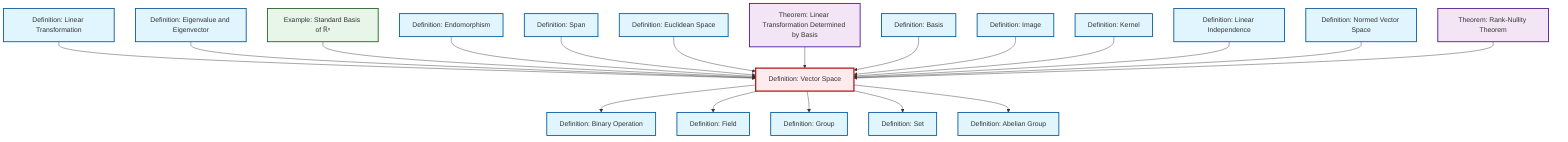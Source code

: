 graph TD
    classDef definition fill:#e1f5fe,stroke:#01579b,stroke-width:2px
    classDef theorem fill:#f3e5f5,stroke:#4a148c,stroke-width:2px
    classDef axiom fill:#fff3e0,stroke:#e65100,stroke-width:2px
    classDef example fill:#e8f5e9,stroke:#1b5e20,stroke-width:2px
    classDef current fill:#ffebee,stroke:#b71c1c,stroke-width:3px
    def-binary-operation["Definition: Binary Operation"]:::definition
    ex-standard-basis-rn["Example: Standard Basis of ℝⁿ"]:::example
    def-eigenvalue-eigenvector["Definition: Eigenvalue and Eigenvector"]:::definition
    thm-linear-transformation-basis["Theorem: Linear Transformation Determined by Basis"]:::theorem
    def-abelian-group["Definition: Abelian Group"]:::definition
    def-set["Definition: Set"]:::definition
    def-field["Definition: Field"]:::definition
    def-vector-space["Definition: Vector Space"]:::definition
    def-normed-vector-space["Definition: Normed Vector Space"]:::definition
    def-image["Definition: Image"]:::definition
    thm-rank-nullity["Theorem: Rank-Nullity Theorem"]:::theorem
    def-kernel["Definition: Kernel"]:::definition
    def-span["Definition: Span"]:::definition
    def-group["Definition: Group"]:::definition
    def-basis["Definition: Basis"]:::definition
    def-linear-independence["Definition: Linear Independence"]:::definition
    def-euclidean-space["Definition: Euclidean Space"]:::definition
    def-linear-transformation["Definition: Linear Transformation"]:::definition
    def-endomorphism["Definition: Endomorphism"]:::definition
    def-linear-transformation --> def-vector-space
    def-vector-space --> def-binary-operation
    def-eigenvalue-eigenvector --> def-vector-space
    ex-standard-basis-rn --> def-vector-space
    def-endomorphism --> def-vector-space
    def-span --> def-vector-space
    def-euclidean-space --> def-vector-space
    def-vector-space --> def-field
    def-vector-space --> def-group
    thm-linear-transformation-basis --> def-vector-space
    def-basis --> def-vector-space
    def-image --> def-vector-space
    def-kernel --> def-vector-space
    def-vector-space --> def-set
    def-linear-independence --> def-vector-space
    def-vector-space --> def-abelian-group
    def-normed-vector-space --> def-vector-space
    thm-rank-nullity --> def-vector-space
    class def-vector-space current